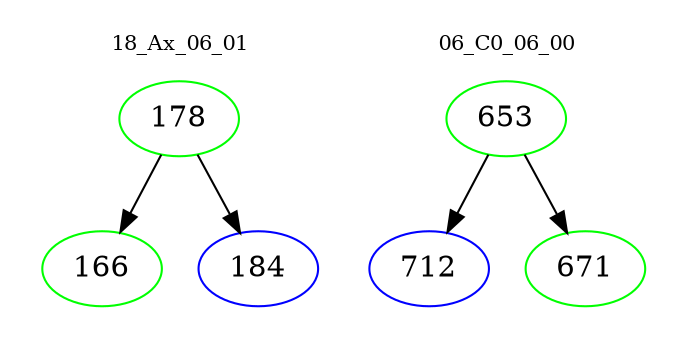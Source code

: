 digraph{
subgraph cluster_0 {
color = white
label = "18_Ax_06_01";
fontsize=10;
T0_178 [label="178", color="green"]
T0_178 -> T0_166 [color="black"]
T0_166 [label="166", color="green"]
T0_178 -> T0_184 [color="black"]
T0_184 [label="184", color="blue"]
}
subgraph cluster_1 {
color = white
label = "06_C0_06_00";
fontsize=10;
T1_653 [label="653", color="green"]
T1_653 -> T1_712 [color="black"]
T1_712 [label="712", color="blue"]
T1_653 -> T1_671 [color="black"]
T1_671 [label="671", color="green"]
}
}
